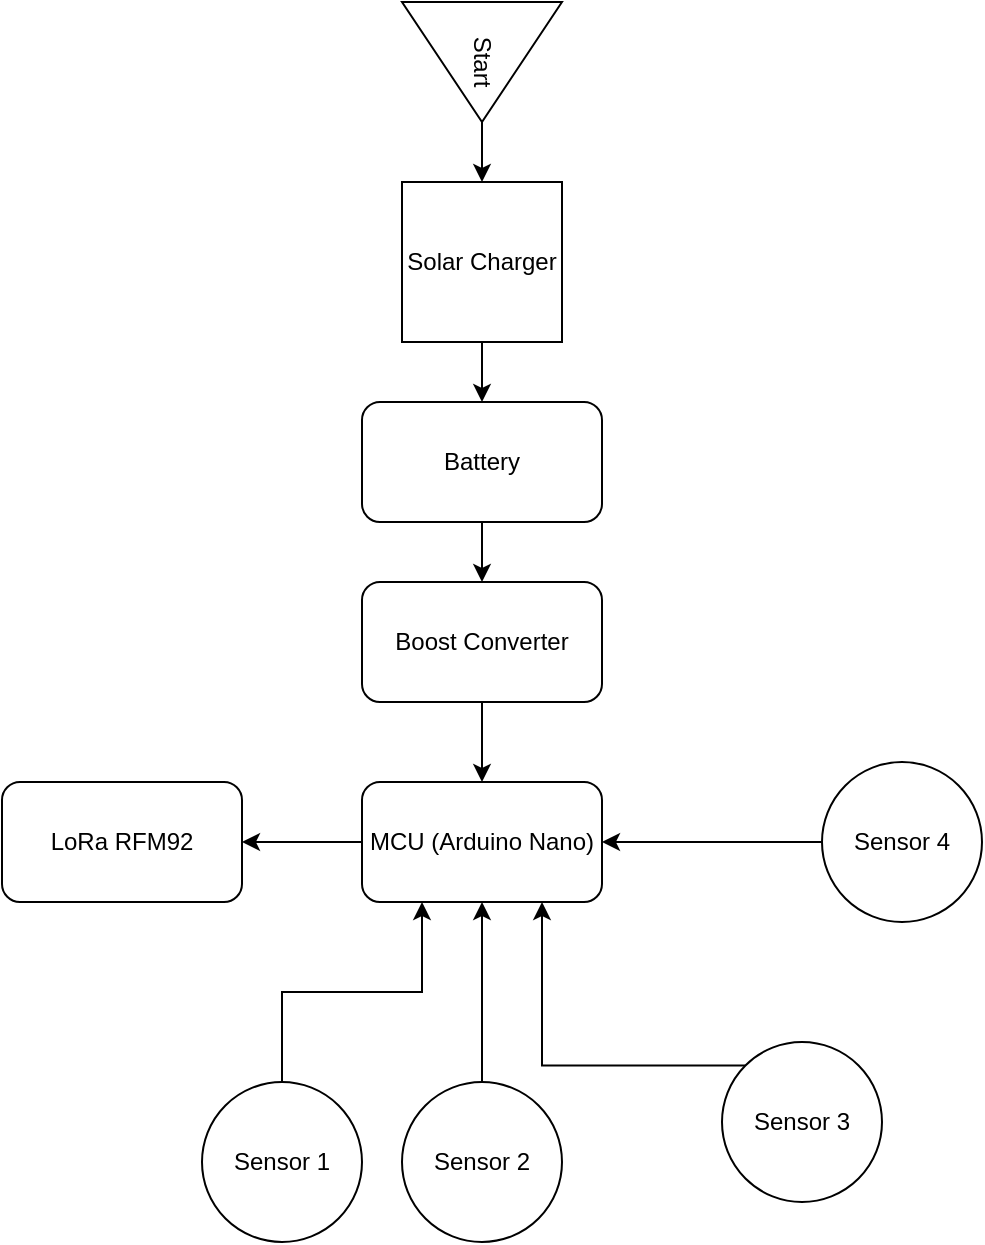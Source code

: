 <mxfile version="23.1.5" type="device">
  <diagram name="Page-1" id="6nozX3hrjuDA9N09V-C1">
    <mxGraphModel dx="1434" dy="738" grid="1" gridSize="10" guides="1" tooltips="1" connect="1" arrows="1" fold="1" page="1" pageScale="1" pageWidth="827" pageHeight="1169" math="0" shadow="0">
      <root>
        <mxCell id="0" />
        <mxCell id="1" parent="0" />
        <mxCell id="IAmljEJbCYCv3zX4TJSq-3" value="" style="edgeStyle=orthogonalEdgeStyle;rounded=0;orthogonalLoop=1;jettySize=auto;html=1;" edge="1" parent="1" source="IAmljEJbCYCv3zX4TJSq-1" target="IAmljEJbCYCv3zX4TJSq-2">
          <mxGeometry relative="1" as="geometry" />
        </mxCell>
        <mxCell id="IAmljEJbCYCv3zX4TJSq-1" value="Start" style="triangle;whiteSpace=wrap;html=1;rotation=90;" vertex="1" parent="1">
          <mxGeometry x="390" y="30" width="60" height="80" as="geometry" />
        </mxCell>
        <mxCell id="IAmljEJbCYCv3zX4TJSq-6" value="" style="edgeStyle=orthogonalEdgeStyle;rounded=0;orthogonalLoop=1;jettySize=auto;html=1;" edge="1" parent="1" source="IAmljEJbCYCv3zX4TJSq-2" target="IAmljEJbCYCv3zX4TJSq-5">
          <mxGeometry relative="1" as="geometry" />
        </mxCell>
        <mxCell id="IAmljEJbCYCv3zX4TJSq-2" value="Solar Charger" style="whiteSpace=wrap;html=1;aspect=fixed;" vertex="1" parent="1">
          <mxGeometry x="380" y="130" width="80" height="80" as="geometry" />
        </mxCell>
        <mxCell id="IAmljEJbCYCv3zX4TJSq-8" value="" style="edgeStyle=orthogonalEdgeStyle;rounded=0;orthogonalLoop=1;jettySize=auto;html=1;" edge="1" parent="1" source="IAmljEJbCYCv3zX4TJSq-5" target="IAmljEJbCYCv3zX4TJSq-7">
          <mxGeometry relative="1" as="geometry" />
        </mxCell>
        <mxCell id="IAmljEJbCYCv3zX4TJSq-5" value="Battery" style="rounded=1;whiteSpace=wrap;html=1;" vertex="1" parent="1">
          <mxGeometry x="360" y="240" width="120" height="60" as="geometry" />
        </mxCell>
        <mxCell id="IAmljEJbCYCv3zX4TJSq-10" value="" style="edgeStyle=orthogonalEdgeStyle;rounded=0;orthogonalLoop=1;jettySize=auto;html=1;" edge="1" parent="1" source="IAmljEJbCYCv3zX4TJSq-7" target="IAmljEJbCYCv3zX4TJSq-9">
          <mxGeometry relative="1" as="geometry" />
        </mxCell>
        <mxCell id="IAmljEJbCYCv3zX4TJSq-7" value="Boost Converter" style="whiteSpace=wrap;html=1;rounded=1;" vertex="1" parent="1">
          <mxGeometry x="360" y="330" width="120" height="60" as="geometry" />
        </mxCell>
        <mxCell id="IAmljEJbCYCv3zX4TJSq-12" value="" style="edgeStyle=orthogonalEdgeStyle;rounded=0;orthogonalLoop=1;jettySize=auto;html=1;" edge="1" parent="1" source="IAmljEJbCYCv3zX4TJSq-9" target="IAmljEJbCYCv3zX4TJSq-11">
          <mxGeometry relative="1" as="geometry" />
        </mxCell>
        <mxCell id="IAmljEJbCYCv3zX4TJSq-9" value="MCU (Arduino Nano)" style="whiteSpace=wrap;html=1;rounded=1;" vertex="1" parent="1">
          <mxGeometry x="360" y="430" width="120" height="60" as="geometry" />
        </mxCell>
        <mxCell id="IAmljEJbCYCv3zX4TJSq-11" value="LoRa RFM92" style="whiteSpace=wrap;html=1;rounded=1;" vertex="1" parent="1">
          <mxGeometry x="180" y="430" width="120" height="60" as="geometry" />
        </mxCell>
        <mxCell id="IAmljEJbCYCv3zX4TJSq-20" style="edgeStyle=orthogonalEdgeStyle;rounded=0;orthogonalLoop=1;jettySize=auto;html=1;entryX=0.5;entryY=1;entryDx=0;entryDy=0;" edge="1" parent="1" source="IAmljEJbCYCv3zX4TJSq-13" target="IAmljEJbCYCv3zX4TJSq-9">
          <mxGeometry relative="1" as="geometry" />
        </mxCell>
        <mxCell id="IAmljEJbCYCv3zX4TJSq-13" value="Sensor 2" style="ellipse;whiteSpace=wrap;html=1;aspect=fixed;" vertex="1" parent="1">
          <mxGeometry x="380" y="580" width="80" height="80" as="geometry" />
        </mxCell>
        <mxCell id="IAmljEJbCYCv3zX4TJSq-22" style="edgeStyle=orthogonalEdgeStyle;rounded=0;orthogonalLoop=1;jettySize=auto;html=1;entryX=1;entryY=0.5;entryDx=0;entryDy=0;" edge="1" parent="1" source="IAmljEJbCYCv3zX4TJSq-14" target="IAmljEJbCYCv3zX4TJSq-9">
          <mxGeometry relative="1" as="geometry" />
        </mxCell>
        <mxCell id="IAmljEJbCYCv3zX4TJSq-14" value="Sensor 4" style="ellipse;whiteSpace=wrap;html=1;aspect=fixed;" vertex="1" parent="1">
          <mxGeometry x="590" y="420" width="80" height="80" as="geometry" />
        </mxCell>
        <mxCell id="IAmljEJbCYCv3zX4TJSq-21" style="edgeStyle=orthogonalEdgeStyle;rounded=0;orthogonalLoop=1;jettySize=auto;html=1;exitX=0;exitY=0;exitDx=0;exitDy=0;entryX=0.75;entryY=1;entryDx=0;entryDy=0;" edge="1" parent="1" source="IAmljEJbCYCv3zX4TJSq-15" target="IAmljEJbCYCv3zX4TJSq-9">
          <mxGeometry relative="1" as="geometry" />
        </mxCell>
        <mxCell id="IAmljEJbCYCv3zX4TJSq-15" value="Sensor 3" style="ellipse;whiteSpace=wrap;html=1;aspect=fixed;rotation=0;" vertex="1" parent="1">
          <mxGeometry x="540" y="560" width="80" height="80" as="geometry" />
        </mxCell>
        <mxCell id="IAmljEJbCYCv3zX4TJSq-24" style="edgeStyle=orthogonalEdgeStyle;rounded=0;orthogonalLoop=1;jettySize=auto;html=1;entryX=0.25;entryY=1;entryDx=0;entryDy=0;" edge="1" parent="1" source="IAmljEJbCYCv3zX4TJSq-23" target="IAmljEJbCYCv3zX4TJSq-9">
          <mxGeometry relative="1" as="geometry">
            <Array as="points">
              <mxPoint x="320" y="535" />
              <mxPoint x="390" y="535" />
            </Array>
          </mxGeometry>
        </mxCell>
        <mxCell id="IAmljEJbCYCv3zX4TJSq-23" value="Sensor 1" style="ellipse;whiteSpace=wrap;html=1;aspect=fixed;" vertex="1" parent="1">
          <mxGeometry x="280" y="580" width="80" height="80" as="geometry" />
        </mxCell>
      </root>
    </mxGraphModel>
  </diagram>
</mxfile>
